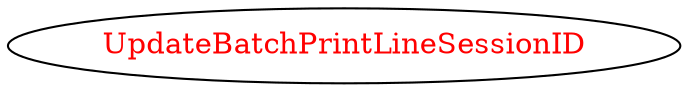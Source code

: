 digraph dependencyGraph {
 concentrate=true;
 ranksep="2.0";
 rankdir="LR"; 
 splines="ortho";
"UpdateBatchPrintLineSessionID" [fontcolor="red"];
}